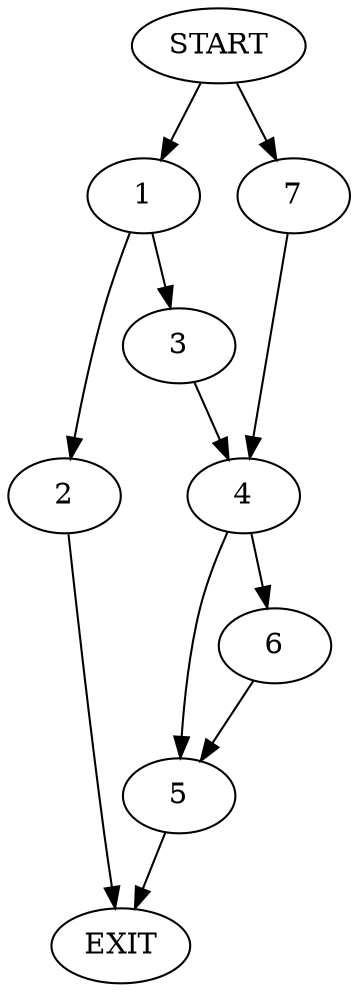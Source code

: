 digraph {
0 [label="START"]
8 [label="EXIT"]
0 -> 1
1 -> 2
1 -> 3
3 -> 4
2 -> 8
4 -> 5
4 -> 6
0 -> 7
7 -> 4
6 -> 5
5 -> 8
}
